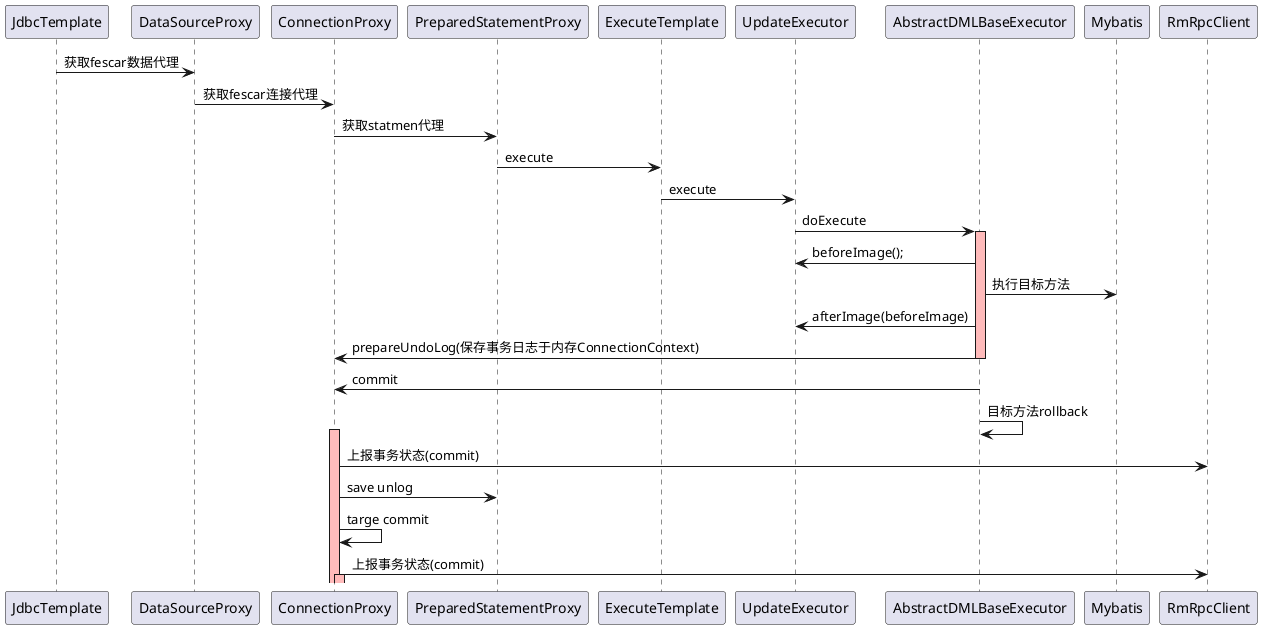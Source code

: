 @startuml
JdbcTemplate -> DataSourceProxy :获取fescar数据代理
DataSourceProxy ->ConnectionProxy:获取fescar连接代理
ConnectionProxy -> PreparedStatementProxy: 获取statmen代理
PreparedStatementProxy-> ExecuteTemplate:execute
ExecuteTemplate-> UpdateExecutor:execute
UpdateExecutor->AbstractDMLBaseExecutor:doExecute
activate AbstractDMLBaseExecutor #FFBBBB
AbstractDMLBaseExecutor->UpdateExecutor:beforeImage();
AbstractDMLBaseExecutor->Mybatis:执行目标方法
AbstractDMLBaseExecutor->UpdateExecutor:afterImage(beforeImage)
AbstractDMLBaseExecutor->ConnectionProxy:prepareUndoLog(保存事务日志于内存ConnectionContext)
deactivate AbstractDMLBaseExecutor
AbstractDMLBaseExecutor->ConnectionProxy:commit
AbstractDMLBaseExecutor->AbstractDMLBaseExecutor: 目标方法rollback
activate ConnectionProxy #FFBBBB
ConnectionProxy->RmRpcClient:上报事务状态(commit)
ConnectionProxy->PreparedStatementProxy:save unlog
ConnectionProxy->ConnectionProxy:targe commit
ConnectionProxy->RmRpcClient:上报事务状态(commit)
activate ConnectionProxy #FFBBBB

@enduml